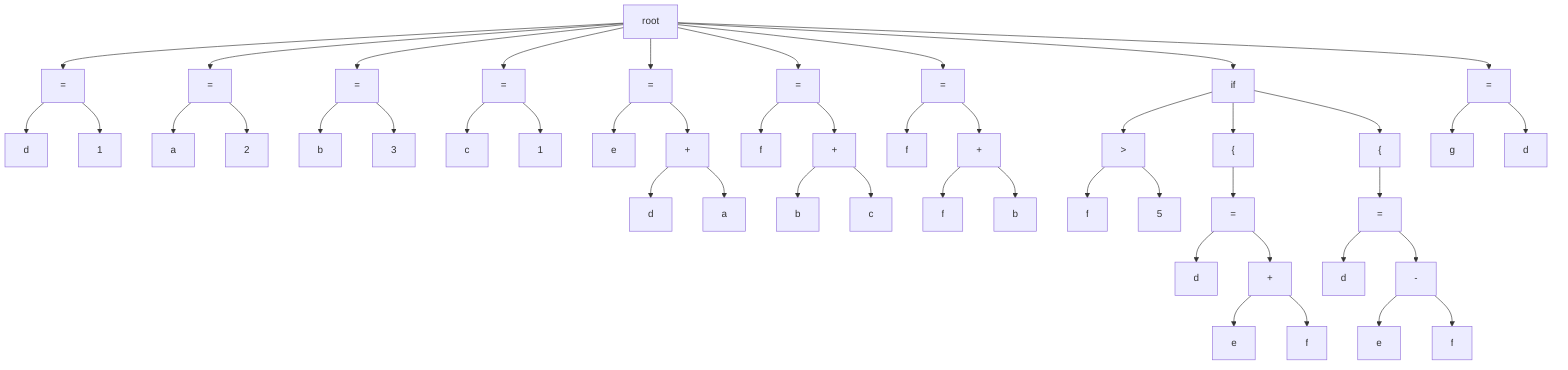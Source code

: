 flowchart TD
0["root"]
0-->1
1["="]
1-->2
2["d"]
1-->3
3["1"]
0-->4
4["="]
4-->5
5["a"]
4-->6
6["2"]
0-->7
7["="]
7-->8
8["b"]
7-->9
9["3"]
0-->10
10["="]
10-->11
11["c"]
10-->12
12["1"]
0-->13
13["="]
13-->14
14["e"]
13-->15
15["+"]
15-->16
16["d"]
15-->17
17["a"]
0-->18
18["="]
18-->19
19["f"]
18-->20
20["+"]
20-->21
21["b"]
20-->22
22["c"]
0-->23
23["="]
23-->24
24["f"]
23-->25
25["+"]
25-->26
26["f"]
25-->27
27["b"]
0-->28
28["if"]
28-->29
29[">"]
29-->30
30["f"]
29-->31
31["5"]
28-->32
32["{"]
32-->33
33["="]
33-->34
34["d"]
33-->35
35["+"]
35-->36
36["e"]
35-->37
37["f"]
28-->38
38["{"]
38-->39
39["="]
39-->40
40["d"]
39-->41
41["-"]
41-->42
42["e"]
41-->43
43["f"]
0-->44
44["="]
44-->45
45["g"]
44-->46
46["d"]